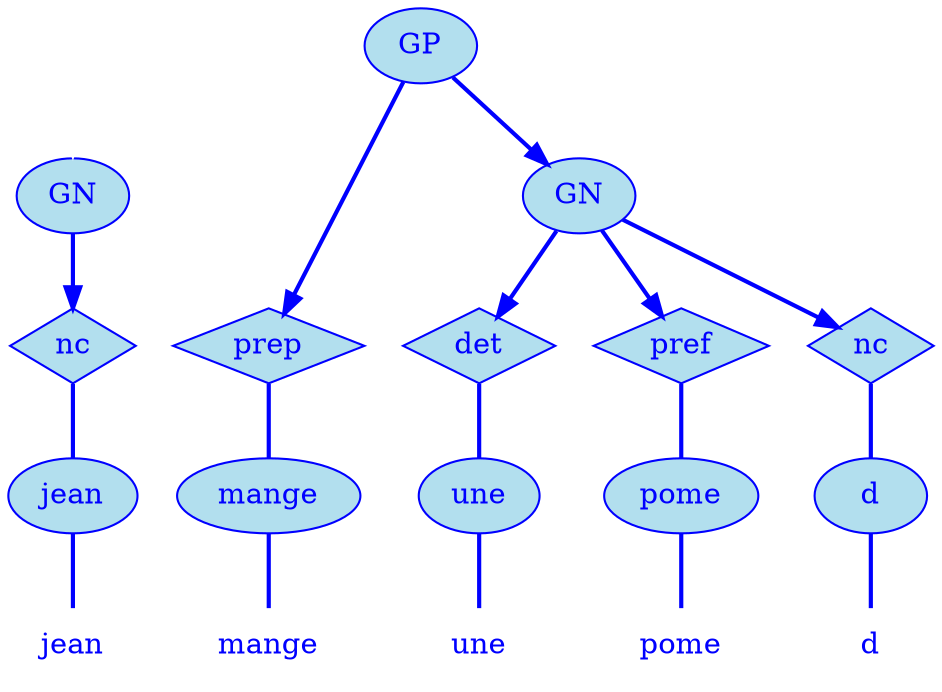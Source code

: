 digraph g {
	graph [bb="0,0,408,324"];
	node [label="\N"];
	graph [_draw_="c 5 -white C 5 -white P 4 0 0 0 324 408 324 408 0 ",
		xdotversion="1.2"];
	"mc1s1_t1#token84" [label=jean, shape=plaintext, fillcolor=lightblue2, fontcolor=blue, pos="31,18", width="0.75", height="0.50", _ldraw_="F 14.000000 11 -Times-Roman c 4 -blue T 31 13 0 29 4 -jean "];
	"mc1s1_W1#wordmc1s1_t1#token" [label=jean, shape=ellipse, fillcolor=lightblue2, fontcolor=blue, pos="31,90", width="0.86", height="0.50", color=blue, style=filled, _draw_="S 6 -filled c 4 -blue C 10 -lightblue2 E 31 90 31 18 ", _ldraw_="F 14.000000 11 -Times-Roman c 4 -blue T 31 85 0 29 4 -jean "];
	"mc1s1_P1L1#pos" [label=nc, shape=diamond, fillcolor=lightblue2, fontcolor=blue, pos="31,162", width="0.75", height="0.50", color=blue, style=filled, _draw_="S 6 -filled c 4 -blue C 10 -lightblue2 P 4 31 180 4 162 31 144 58 162 ", _ldraw_="F 14.000000 11 -Times-Roman c 4 -blue T 31 157 0 16 2 -nc "];
	"mc1s1_chk0#chunk" [label=GN, fillcolor=lightblue2, fontcolor=blue, pos="31,234", width="0.75", height="0.50", color=blue, style=filled, arrowhead=doubleoctagon, _draw_="S 6 -filled c 4 -blue C 10 -lightblue2 E 31 234 27 18 ", _ldraw_="F 14.000000 11 -Times-Roman c 4 -blue T 31 229 0 22 2 -GN "];
	"mc1s1_t3#token87" [label=mange, shape=plaintext, fillcolor=lightblue2, fontcolor=blue, pos="124,18", width="0.86", height="0.50", _ldraw_="F 14.000000 11 -Times-Roman c 4 -blue T 124 13 0 47 5 -mange "];
	"mc1s1_W2#wordmc1s1_t3#token" [label=mange, shape=ellipse, fillcolor=lightblue2, fontcolor=blue, pos="124,90", width="1.22", height="0.50", color=blue, style=filled, _draw_="S 6 -filled c 4 -blue C 10 -lightblue2 E 124 90 44 18 ", _ldraw_="F 14.000000 11 -Times-Roman c 4 -blue T 124 85 0 47 5 -mange "];
	"mc1s1_P18#pos" [label=prep, shape=diamond, fillcolor=lightblue2, fontcolor=blue, pos="132,162", width="0.89", height="0.50", color=blue, style=filled, _draw_="S 6 -filled c 4 -blue C 10 -lightblue2 P 4 132 180 100 162 132 144 164 162 ", _ldraw_="F 14.000000 11 -Times-Roman c 4 -blue T 132 157 0 31 4 -prep "];
	"mc1s1_t5#token78" [label=une, shape=plaintext, fillcolor=lightblue2, fontcolor=blue, pos="215,18", width="0.75", height="0.50", _ldraw_="F 14.000000 11 -Times-Roman c 4 -blue T 215 13 0 26 3 -une "];
	"mc1s1_W3#wordmc1s1_t5#token" [label=une, shape=ellipse, fillcolor=lightblue2, fontcolor=blue, pos="215,90", width="0.81", height="0.50", color=blue, style=filled, _draw_="S 6 -filled c 4 -blue C 10 -lightblue2 E 215 90 29 18 ", _ldraw_="F 14.000000 11 -Times-Roman c 4 -blue T 215 85 0 26 3 -une "];
	"mc1s1_P28L1#pos" [label=det, shape=diamond, fillcolor=lightblue2, fontcolor=blue, pos="217,162", width="0.75", height="0.50", color=blue, style=filled, _draw_="S 6 -filled c 4 -blue C 10 -lightblue2 P 4 217 180 190 162 217 144 244 162 ", _ldraw_="F 14.000000 11 -Times-Roman c 4 -blue T 217 157 0 23 3 -det "];
	"mc1s1_t7#token16" [label=pome, shape=plaintext, fillcolor=lightblue2, fontcolor=blue, pos="299,18", width="0.75", height="0.50", _ldraw_="F 14.000000 11 -Times-Roman c 4 -blue T 299 13 0 38 4 -pome "];
	"mc1s1_W4#wordmc1s1_t7#token" [label=pome, shape=ellipse, fillcolor=lightblue2, fontcolor=blue, pos="299,90", width="1.03", height="0.50", color=blue, style=filled, _draw_="S 6 -filled c 4 -blue C 10 -lightblue2 E 299 90 37 18 ", _ldraw_="F 14.000000 11 -Times-Roman c 4 -blue T 299 85 0 38 4 -pome "];
	"mc1s1_P47#pos" [label=pref, shape=diamond, fillcolor=lightblue2, fontcolor=blue, pos="296,162", width="0.83", height="0.50", color=blue, style=filled, _draw_="S 6 -filled c 4 -blue C 10 -lightblue2 P 4 296 180 266 162 296 144 326 162 ", _ldraw_="F 14.000000 11 -Times-Roman c 4 -blue T 296 157 0 27 4 -pref "];
	"mc1s1_t9#token94" [label=d, shape=plaintext, fillcolor=lightblue2, fontcolor=blue, pos="381,18", width="0.75", height="0.50", _ldraw_="F 14.000000 11 -Times-Roman c 4 -blue T 381 13 0 8 1 -d "];
	"mc1s1_W5#wordmc1s1_t9#token" [label=d, shape=ellipse, fillcolor=lightblue2, fontcolor=blue, pos="381,90", width="0.75", height="0.50", color=blue, style=filled, _draw_="S 6 -filled c 4 -blue C 10 -lightblue2 E 381 90 27 18 ", _ldraw_="F 14.000000 11 -Times-Roman c 4 -blue T 381 85 0 8 1 -d "];
	"mc1s1_P57L1#pos" [label=nc, shape=diamond, fillcolor=lightblue2, fontcolor=blue, pos="377,162", width="0.75", height="0.50", color=blue, style=filled, _draw_="S 6 -filled c 4 -blue C 10 -lightblue2 P 4 377 180 350 162 377 144 404 162 ", _ldraw_="F 14.000000 11 -Times-Roman c 4 -blue T 377 157 0 16 2 -nc "];
	"mc1s1_chk1#chunk" [label=GN, fillcolor=lightblue2, fontcolor=blue, pos="256,234", width="0.75", height="0.50", color=blue, style=filled, arrowhead=doubleoctagon, _draw_="S 6 -filled c 4 -blue C 10 -lightblue2 E 256 234 27 18 ", _ldraw_="F 14.000000 11 -Times-Roman c 4 -blue T 256 229 0 22 2 -GN "];
	"mc1s1_chk4#chunk" [label=GP, fillcolor=lightblue2, fontcolor=blue, pos="211,306", width="0.75", height="0.50", color=blue, style=filled, arrowhead=doubleoctagon, _draw_="S 6 -filled c 4 -blue C 10 -lightblue2 E 211 306 27 18 ", _ldraw_="F 14.000000 11 -Times-Roman c 4 -blue T 211 301 0 20 2 -GP "];
	"mc1s1_chk0#chunk#empty" [shape=point, fillcolor=white, fontcolor=white, pos="31,306", width="0.06", height="0.06", color=white, size=2, _draw_="S 6 -filled c 5 -white C 5 -white E 31 306 2 2 "];
	"mc1s1_W1#wordmc1s1_t1#token" -> "mc1s1_t1#token84" [arrowhead=none, color=blue, fontcolor=blue, style=bold, minlen=1, pos="31,72 31,61 31,47 31,36", _draw_="S 4 -bold c 4 -blue B 4 31 72 31 61 31 47 31 36 "];
	"mc1s1_P1L1#pos" -> "mc1s1_W1#wordmc1s1_t1#token" [arrowhead=none, color=blue, fontcolor=blue, style=bold, minlen=1, pos="31,144 31,133 31,119 31,108", _draw_="S 4 -bold c 4 -blue B 4 31 144 31 133 31 119 31 108 "];
	"mc1s1_chk0#chunk" -> "mc1s1_P1L1#pos" [color=blue, fontcolor=blue, style=bold, minlen=1, pos="e,31,180 31,216 31,208 31,199 31,190", shape=normal, _draw_="S 4 -bold c 4 -blue B 4 31 216 31 208 31 199 31 190 ", _hdraw_="S 5 -solid S 15 -setlinewidth(1) c 4 -blue C 4 -blue P 3 35 190 31 180 28 190 "];
	"mc1s1_W2#wordmc1s1_t3#token" -> "mc1s1_t3#token87" [arrowhead=none, color=blue, fontcolor=blue, style=bold, minlen=1, pos="124,72 124,61 124,47 124,36", _draw_="S 4 -bold c 4 -blue B 4 124 72 124 61 124 47 124 36 "];
	"mc1s1_P18#pos" -> "mc1s1_W2#wordmc1s1_t3#token" [arrowhead=none, color=blue, fontcolor=blue, style=bold, minlen=1, pos="130,145 129,134 127,119 126,108", _draw_="S 4 -bold c 4 -blue B 4 130 145 129 134 127 119 126 108 "];
	"mc1s1_W3#wordmc1s1_t5#token" -> "mc1s1_t5#token78" [arrowhead=none, color=blue, fontcolor=blue, style=bold, minlen=1, pos="215,72 215,61 215,47 215,36", _draw_="S 4 -bold c 4 -blue B 4 215 72 215 61 215 47 215 36 "];
	"mc1s1_P28L1#pos" -> "mc1s1_W3#wordmc1s1_t5#token" [arrowhead=none, color=blue, fontcolor=blue, style=bold, minlen=1, pos="217,144 216,133 216,119 216,108", _draw_="S 4 -bold c 4 -blue B 4 217 144 216 133 216 119 216 108 "];
	"mc1s1_W4#wordmc1s1_t7#token" -> "mc1s1_t7#token16" [arrowhead=none, color=blue, fontcolor=blue, style=bold, minlen=1, pos="299,72 299,61 299,47 299,36", _draw_="S 4 -bold c 4 -blue B 4 299 72 299 61 299 47 299 36 "];
	"mc1s1_P47#pos" -> "mc1s1_W4#wordmc1s1_t7#token" [arrowhead=none, color=blue, fontcolor=blue, style=bold, minlen=1, pos="297,144 298,133 298,119 298,108", _draw_="S 4 -bold c 4 -blue B 4 297 144 298 133 298 119 298 108 "];
	"mc1s1_W5#wordmc1s1_t9#token" -> "mc1s1_t9#token94" [arrowhead=none, color=blue, fontcolor=blue, style=bold, minlen=1, pos="381,72 381,61 381,47 381,36", _draw_="S 4 -bold c 4 -blue B 4 381 72 381 61 381 47 381 36 "];
	"mc1s1_P57L1#pos" -> "mc1s1_W5#wordmc1s1_t9#token" [arrowhead=none, color=blue, fontcolor=blue, style=bold, minlen=1, pos="378,145 379,134 379,119 380,108", _draw_="S 4 -bold c 4 -blue B 4 378 145 379 134 379 119 380 108 "];
	"mc1s1_chk1#chunk" -> "mc1s1_P28L1#pos" [color=blue, fontcolor=blue, style=bold, minlen=1, pos="e,224,176 247,217 242,208 235,195 229,185", shape=normal, _draw_="S 4 -bold c 4 -blue B 4 247 217 242 208 235 195 229 185 ", _hdraw_="S 5 -solid S 15 -setlinewidth(1) c 4 -blue C 4 -blue P 3 232 183 224 176 226 186 "];
	"mc1s1_chk1#chunk" -> "mc1s1_P47#pos" [color=blue, fontcolor=blue, style=bold, minlen=1, pos="e,288,176 265,217 270,208 277,195 283,185", shape=normal, _draw_="S 4 -bold c 4 -blue B 4 265 217 270 208 277 195 283 185 ", _hdraw_="S 5 -solid S 15 -setlinewidth(1) c 4 -blue C 4 -blue P 3 286 186 288 176 280 183 "];
	"mc1s1_chk1#chunk" -> "mc1s1_P57L1#pos" [color=blue, fontcolor=blue, style=bold, minlen=1, pos="e,362,171 276,222 298,209 331,189 353,176", shape=normal, _draw_="S 4 -bold c 4 -blue B 4 276 222 298 209 331 189 353 176 ", _hdraw_="S 5 -solid S 15 -setlinewidth(1) c 4 -blue C 4 -blue P 3 355 179 362 171 352 173 "];
	"mc1s1_chk4#chunk" -> "mc1s1_P18#pos" [color=blue, fontcolor=blue, style=bold, minlen=2, pos="e,140,176 202,289 188,263 160,214 145,185", shape=normal, _draw_="S 4 -bold c 4 -blue B 4 202 289 188 263 160 214 145 185 ", _hdraw_="S 5 -solid S 15 -setlinewidth(1) c 4 -blue C 4 -blue P 3 148 183 140 176 142 186 "];
	"mc1s1_chk4#chunk" -> "mc1s1_chk1#chunk" [color=blue, fontcolor=blue, style=bold, minlen=1, pos="e,245,251 221,289 227,281 234,270 240,260", shape=normal, _draw_="S 4 -bold c 4 -blue B 4 221 289 227 281 234 270 240 260 ", _hdraw_="S 5 -solid S 15 -setlinewidth(1) c 4 -blue C 4 -blue P 3 243 261 245 251 237 258 "];
	"mc1s1_chk0#chunk#empty" -> "mc1s1_chk0#chunk" [color=white, fontcolor=white, minlen=1, pos="e,31,252 31,304 31,297 31,279 31,262", shape=none, _draw_="c 5 -white B 4 31 304 31 297 31 279 31 262 ", _hdraw_="S 5 -solid S 15 -setlinewidth(1) c 5 -white C 5 -white P 3 35 262 31 252 28 262 "];
}

